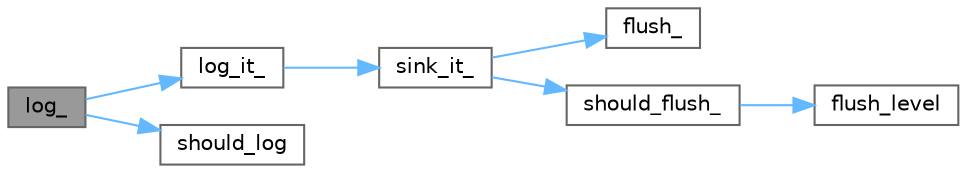 digraph "log_"
{
 // LATEX_PDF_SIZE
  bgcolor="transparent";
  edge [fontname=Helvetica,fontsize=10,labelfontname=Helvetica,labelfontsize=10];
  node [fontname=Helvetica,fontsize=10,shape=box,height=0.2,width=0.4];
  rankdir="LR";
  Node1 [id="Node000001",label="log_",height=0.2,width=0.4,color="gray40", fillcolor="grey60", style="filled", fontcolor="black",tooltip=" "];
  Node1 -> Node2 [id="edge1_Node000001_Node000002",color="steelblue1",style="solid",tooltip=" "];
  Node2 [id="Node000002",label="log_it_",height=0.2,width=0.4,color="grey40", fillcolor="white", style="filled",URL="$classspdlog_1_1logger.html#ab28b7efee7a0ae5a2d07bbffae2b1194",tooltip=" "];
  Node2 -> Node3 [id="edge2_Node000002_Node000003",color="steelblue1",style="solid",tooltip=" "];
  Node3 [id="Node000003",label="sink_it_",height=0.2,width=0.4,color="grey40", fillcolor="white", style="filled",URL="$classspdlog_1_1logger.html#a915c2df466d465f335649fec5e99f4f2",tooltip=" "];
  Node3 -> Node4 [id="edge3_Node000003_Node000004",color="steelblue1",style="solid",tooltip=" "];
  Node4 [id="Node000004",label="flush_",height=0.2,width=0.4,color="grey40", fillcolor="white", style="filled",URL="$classspdlog_1_1logger.html#a4e9b19ff0026580a82a7bf4df21ae97e",tooltip=" "];
  Node3 -> Node5 [id="edge4_Node000003_Node000005",color="steelblue1",style="solid",tooltip=" "];
  Node5 [id="Node000005",label="should_flush_",height=0.2,width=0.4,color="grey40", fillcolor="white", style="filled",URL="$classspdlog_1_1logger.html#ae635f781ae0e17d7ff1e39313112ee07",tooltip=" "];
  Node5 -> Node6 [id="edge5_Node000005_Node000006",color="steelblue1",style="solid",tooltip=" "];
  Node6 [id="Node000006",label="flush_level",height=0.2,width=0.4,color="grey40", fillcolor="white", style="filled",URL="$classspdlog_1_1logger.html#a4d9079b871495dddc2e9bd54abf4f5ef",tooltip=" "];
  Node1 -> Node7 [id="edge6_Node000001_Node000007",color="steelblue1",style="solid",tooltip=" "];
  Node7 [id="Node000007",label="should_log",height=0.2,width=0.4,color="grey40", fillcolor="white", style="filled",URL="$classspdlog_1_1logger.html#aec4ba9116bc4fbde33b5e33fd8a89163",tooltip=" "];
}
